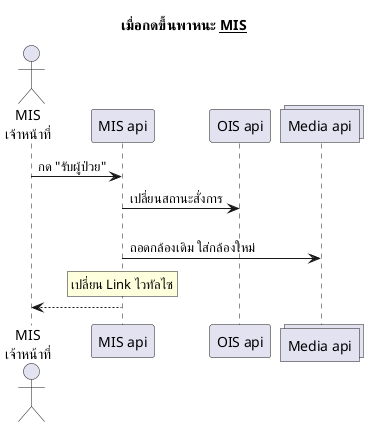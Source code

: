 @startuml
Title เมื่อกดขึ้นพาหนะ __MIS__
    actor "MIS\nเจ้าหน้าที่" as misapp
    misapp -> "MIS api": กด "รับผู้ป่วย"
    "MIS api" -> "OIS api": เปลี่ยนสถานะสั่งการ

    collections "Media api" as MediaApi
    "MIS api" -> MediaApi:\nถอดกล้องเดิม ใส่กล้องใหม่
    rnote over "MIS api"
      เปลี่ยน Link ไวทัลไซ
    endnote

    misapp <-- "MIS api"

@enduml
